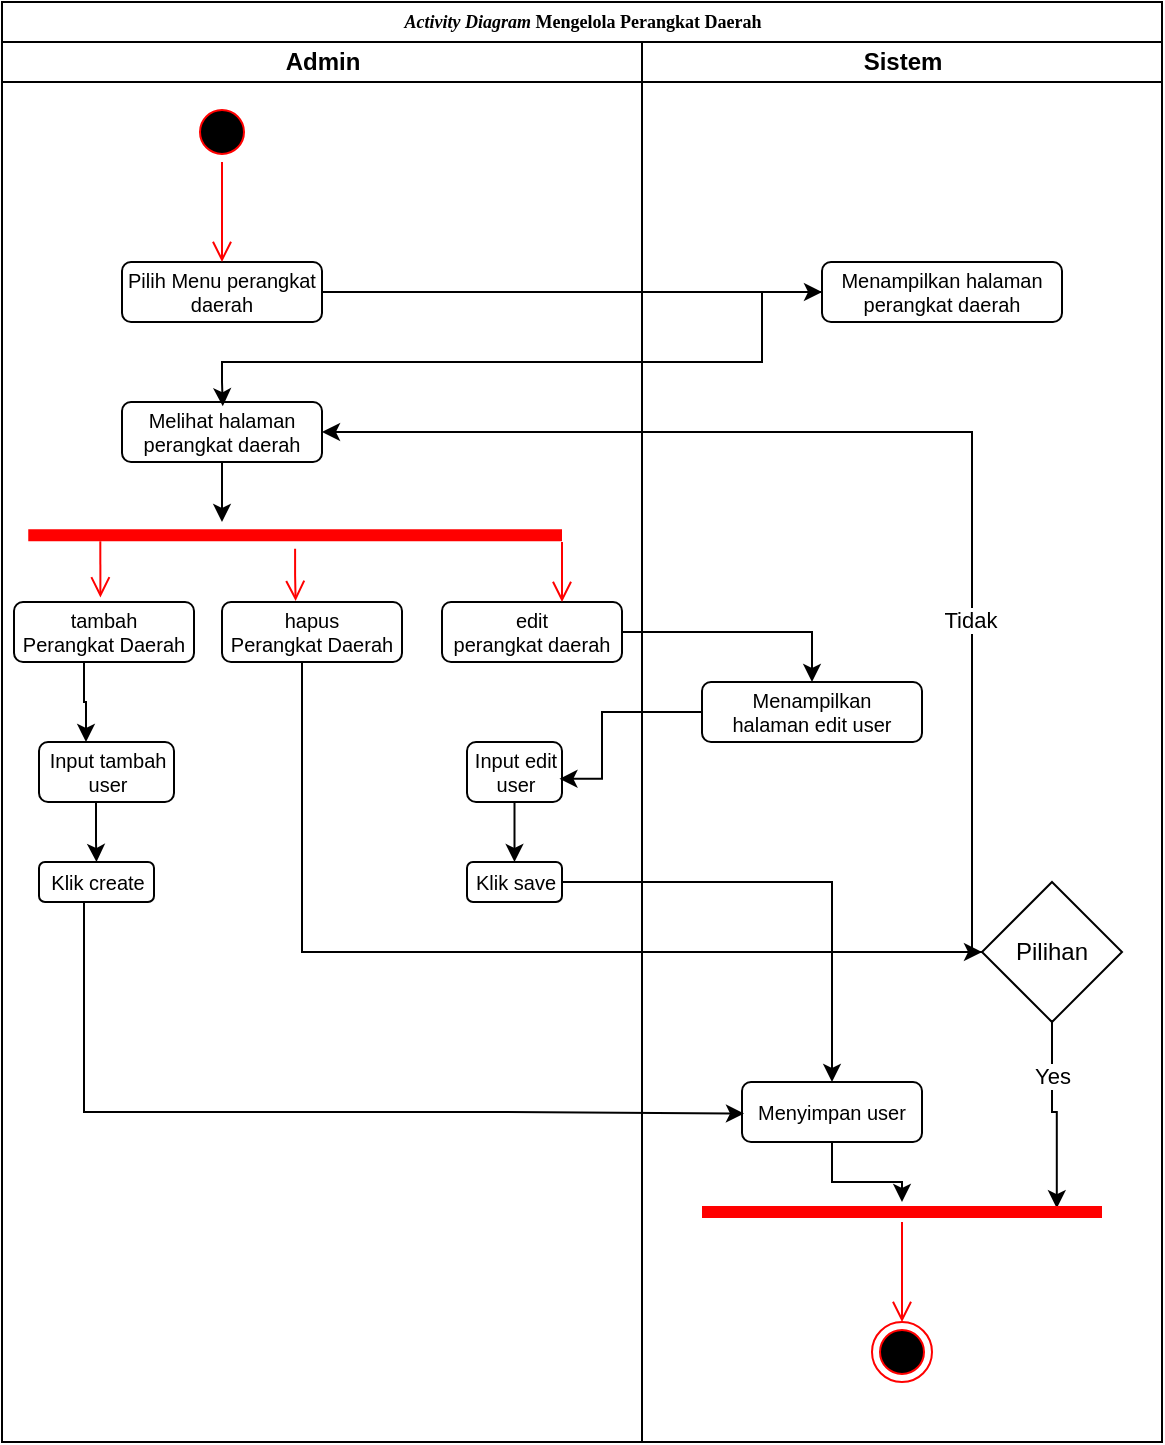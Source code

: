 <mxfile version="24.8.6">
  <diagram name="Halaman-1" id="8Cbx36IKmObggfLG2oRO">
    <mxGraphModel dx="926" dy="474" grid="1" gridSize="10" guides="1" tooltips="1" connect="1" arrows="1" fold="1" page="1" pageScale="1" pageWidth="827" pageHeight="1169" math="0" shadow="0">
      <root>
        <mxCell id="0" />
        <mxCell id="1" parent="0" />
        <mxCell id="XtLXoJWHoBFLe5Qhk131-1" value="&lt;font style=&quot;font-size: 9px;&quot;&gt;&lt;b style=&quot;mso-bidi-font-weight:normal&quot;&gt;&lt;i style=&quot;mso-bidi-font-style:normal&quot;&gt;&lt;span style=&quot;font-family: &amp;quot;Times New Roman&amp;quot;, serif;&quot;&gt;Activity Diagram &lt;/span&gt;&lt;/i&gt;&lt;span style=&quot;line-height: 150%; font-family: &amp;quot;Times New Roman&amp;quot;, serif;&quot;&gt;Mengelola Perangkat Daerah&lt;br&gt;&lt;/span&gt;&lt;/b&gt;&lt;/font&gt;" style="swimlane;html=1;childLayout=stackLayout;startSize=20;rounded=0;shadow=0;labelBackgroundColor=none;strokeWidth=1;fontFamily=Verdana;fontSize=8;align=center;" vertex="1" parent="1">
          <mxGeometry x="40" y="70" width="580" height="720" as="geometry" />
        </mxCell>
        <mxCell id="XtLXoJWHoBFLe5Qhk131-2" value="Admin" style="swimlane;html=1;startSize=20;" vertex="1" parent="XtLXoJWHoBFLe5Qhk131-1">
          <mxGeometry y="20" width="320" height="700" as="geometry" />
        </mxCell>
        <mxCell id="XtLXoJWHoBFLe5Qhk131-3" value="&lt;font style=&quot;font-size: 10px;&quot;&gt;Pilih Menu perangkat daerah&lt;br&gt;&lt;/font&gt;" style="rounded=1;whiteSpace=wrap;html=1;fontSize=10;" vertex="1" parent="XtLXoJWHoBFLe5Qhk131-2">
          <mxGeometry x="60" y="110" width="100" height="30" as="geometry" />
        </mxCell>
        <mxCell id="XtLXoJWHoBFLe5Qhk131-4" style="edgeStyle=orthogonalEdgeStyle;rounded=0;orthogonalLoop=1;jettySize=auto;html=1;" edge="1" parent="XtLXoJWHoBFLe5Qhk131-2" source="XtLXoJWHoBFLe5Qhk131-5">
          <mxGeometry relative="1" as="geometry">
            <mxPoint x="110" y="240" as="targetPoint" />
          </mxGeometry>
        </mxCell>
        <mxCell id="XtLXoJWHoBFLe5Qhk131-5" value="&lt;div style=&quot;font-size: 10px;&quot;&gt;&lt;font style=&quot;font-size: 10px;&quot;&gt;Melihat halaman&lt;/font&gt;&lt;/div&gt;&lt;div style=&quot;font-size: 10px;&quot;&gt;perangkat daerah&lt;br&gt;&lt;/div&gt;" style="rounded=1;whiteSpace=wrap;html=1;fontSize=10;" vertex="1" parent="XtLXoJWHoBFLe5Qhk131-2">
          <mxGeometry x="60" y="180" width="100" height="30" as="geometry" />
        </mxCell>
        <mxCell id="XtLXoJWHoBFLe5Qhk131-6" style="edgeStyle=orthogonalEdgeStyle;rounded=0;orthogonalLoop=1;jettySize=auto;html=1;" edge="1" parent="XtLXoJWHoBFLe5Qhk131-2" source="XtLXoJWHoBFLe5Qhk131-7" target="XtLXoJWHoBFLe5Qhk131-12">
          <mxGeometry relative="1" as="geometry">
            <Array as="points">
              <mxPoint x="41" y="330" />
              <mxPoint x="42" y="330" />
            </Array>
          </mxGeometry>
        </mxCell>
        <mxCell id="XtLXoJWHoBFLe5Qhk131-7" value="&lt;div style=&quot;font-size: 10px;&quot;&gt;&lt;font style=&quot;font-size: 10px;&quot;&gt;tambah&lt;/font&gt;&lt;/div&gt;&lt;div style=&quot;font-size: 10px;&quot;&gt;Perangkat Daerah&lt;font style=&quot;font-size: 10px;&quot;&gt;&lt;br style=&quot;font-size: 10px;&quot;&gt;&lt;/font&gt;&lt;/div&gt;" style="rounded=1;whiteSpace=wrap;html=1;fontSize=10;" vertex="1" parent="XtLXoJWHoBFLe5Qhk131-2">
          <mxGeometry x="6" y="280" width="90" height="30" as="geometry" />
        </mxCell>
        <mxCell id="XtLXoJWHoBFLe5Qhk131-9" value="&lt;div style=&quot;font-size: 10px;&quot;&gt;&lt;font style=&quot;font-size: 10px;&quot;&gt;hapus&lt;/font&gt;&lt;/div&gt;&lt;div style=&quot;font-size: 10px;&quot;&gt;Perangkat Daerah&lt;font style=&quot;font-size: 10px;&quot;&gt;&lt;br style=&quot;font-size: 10px;&quot;&gt;&lt;/font&gt;&lt;/div&gt;" style="rounded=1;whiteSpace=wrap;html=1;fontSize=10;" vertex="1" parent="XtLXoJWHoBFLe5Qhk131-2">
          <mxGeometry x="110" y="280" width="90" height="30" as="geometry" />
        </mxCell>
        <mxCell id="XtLXoJWHoBFLe5Qhk131-10" value="&lt;div style=&quot;font-size: 10px;&quot;&gt;&lt;font style=&quot;font-size: 10px;&quot;&gt;edit&lt;/font&gt;&lt;/div&gt;&lt;div style=&quot;font-size: 10px;&quot;&gt;perangkat daerah&lt;font style=&quot;font-size: 10px;&quot;&gt;&lt;br style=&quot;font-size: 10px;&quot;&gt;&lt;/font&gt;&lt;/div&gt;" style="rounded=1;whiteSpace=wrap;html=1;fontSize=10;" vertex="1" parent="XtLXoJWHoBFLe5Qhk131-2">
          <mxGeometry x="220" y="280" width="90" height="30" as="geometry" />
        </mxCell>
        <mxCell id="XtLXoJWHoBFLe5Qhk131-11" style="edgeStyle=orthogonalEdgeStyle;rounded=0;orthogonalLoop=1;jettySize=auto;html=1;entryX=0.5;entryY=0;entryDx=0;entryDy=0;" edge="1" parent="XtLXoJWHoBFLe5Qhk131-2" source="XtLXoJWHoBFLe5Qhk131-12" target="XtLXoJWHoBFLe5Qhk131-15">
          <mxGeometry relative="1" as="geometry">
            <Array as="points">
              <mxPoint x="47" y="400" />
              <mxPoint x="47" y="400" />
            </Array>
          </mxGeometry>
        </mxCell>
        <mxCell id="XtLXoJWHoBFLe5Qhk131-12" value="&lt;div style=&quot;font-size: 10px;&quot;&gt;&lt;font style=&quot;font-size: 10px;&quot;&gt;Input tambah&lt;/font&gt;&lt;/div&gt;&lt;div style=&quot;font-size: 10px;&quot;&gt;&lt;font style=&quot;font-size: 10px;&quot;&gt;user&lt;br style=&quot;font-size: 10px;&quot;&gt;&lt;/font&gt;&lt;/div&gt;" style="rounded=1;whiteSpace=wrap;html=1;fontSize=10;" vertex="1" parent="XtLXoJWHoBFLe5Qhk131-2">
          <mxGeometry x="18.5" y="350" width="67.5" height="30" as="geometry" />
        </mxCell>
        <mxCell id="XtLXoJWHoBFLe5Qhk131-13" style="edgeStyle=orthogonalEdgeStyle;rounded=0;orthogonalLoop=1;jettySize=auto;html=1;entryX=0.5;entryY=0;entryDx=0;entryDy=0;fontSize=10;" edge="1" parent="XtLXoJWHoBFLe5Qhk131-2" source="XtLXoJWHoBFLe5Qhk131-14" target="XtLXoJWHoBFLe5Qhk131-16">
          <mxGeometry relative="1" as="geometry" />
        </mxCell>
        <mxCell id="XtLXoJWHoBFLe5Qhk131-14" value="&lt;div style=&quot;font-size: 10px;&quot;&gt;&lt;font style=&quot;font-size: 10px;&quot;&gt;Input edit&lt;/font&gt;&lt;/div&gt;&lt;div style=&quot;font-size: 10px;&quot;&gt;user&lt;font style=&quot;font-size: 10px;&quot;&gt;&lt;br style=&quot;font-size: 10px;&quot;&gt;&lt;/font&gt;&lt;/div&gt;" style="rounded=1;whiteSpace=wrap;html=1;fontSize=10;" vertex="1" parent="XtLXoJWHoBFLe5Qhk131-2">
          <mxGeometry x="232.5" y="350" width="47.5" height="30" as="geometry" />
        </mxCell>
        <mxCell id="XtLXoJWHoBFLe5Qhk131-15" value="Klik create" style="rounded=1;whiteSpace=wrap;html=1;fontSize=10;" vertex="1" parent="XtLXoJWHoBFLe5Qhk131-2">
          <mxGeometry x="18.5" y="410" width="57.5" height="20" as="geometry" />
        </mxCell>
        <mxCell id="XtLXoJWHoBFLe5Qhk131-16" value="Klik save" style="rounded=1;whiteSpace=wrap;html=1;fontSize=10;" vertex="1" parent="XtLXoJWHoBFLe5Qhk131-2">
          <mxGeometry x="232.5" y="410" width="47.5" height="20" as="geometry" />
        </mxCell>
        <mxCell id="XtLXoJWHoBFLe5Qhk131-17" value="" style="ellipse;html=1;shape=startState;fillColor=#000000;strokeColor=#ff0000;" vertex="1" parent="XtLXoJWHoBFLe5Qhk131-2">
          <mxGeometry x="95" y="30" width="30" height="30" as="geometry" />
        </mxCell>
        <mxCell id="XtLXoJWHoBFLe5Qhk131-18" value="" style="edgeStyle=orthogonalEdgeStyle;html=1;verticalAlign=bottom;endArrow=open;endSize=8;strokeColor=#ff0000;rounded=0;" edge="1" parent="XtLXoJWHoBFLe5Qhk131-2" source="XtLXoJWHoBFLe5Qhk131-17">
          <mxGeometry relative="1" as="geometry">
            <mxPoint x="110" y="110" as="targetPoint" />
          </mxGeometry>
        </mxCell>
        <mxCell id="XtLXoJWHoBFLe5Qhk131-19" value="" style="shape=line;html=1;strokeWidth=6;strokeColor=#ff0000;" vertex="1" parent="XtLXoJWHoBFLe5Qhk131-2">
          <mxGeometry x="13.13" y="240" width="266.87" height="13.34" as="geometry" />
        </mxCell>
        <mxCell id="XtLXoJWHoBFLe5Qhk131-20" value="" style="edgeStyle=orthogonalEdgeStyle;html=1;verticalAlign=bottom;endArrow=open;endSize=8;strokeColor=#ff0000;rounded=0;entryX=0.409;entryY=-0.017;entryDx=0;entryDy=0;entryPerimeter=0;" edge="1" parent="XtLXoJWHoBFLe5Qhk131-2" source="XtLXoJWHoBFLe5Qhk131-19" target="XtLXoJWHoBFLe5Qhk131-9">
          <mxGeometry relative="1" as="geometry">
            <mxPoint x="113" y="280" as="targetPoint" />
          </mxGeometry>
        </mxCell>
        <mxCell id="XtLXoJWHoBFLe5Qhk131-21" value="" style="edgeStyle=orthogonalEdgeStyle;html=1;verticalAlign=bottom;endArrow=open;endSize=8;strokeColor=#ff0000;rounded=0;" edge="1" parent="XtLXoJWHoBFLe5Qhk131-2">
          <mxGeometry relative="1" as="geometry">
            <mxPoint x="280" y="280" as="targetPoint" />
            <mxPoint x="280" y="250" as="sourcePoint" />
          </mxGeometry>
        </mxCell>
        <mxCell id="XtLXoJWHoBFLe5Qhk131-22" value="" style="edgeStyle=orthogonalEdgeStyle;html=1;verticalAlign=bottom;endArrow=open;endSize=8;strokeColor=#ff0000;rounded=0;exitX=0.135;exitY=0.722;exitDx=0;exitDy=0;exitPerimeter=0;entryX=0.48;entryY=-0.077;entryDx=0;entryDy=0;entryPerimeter=0;" edge="1" parent="XtLXoJWHoBFLe5Qhk131-2" source="XtLXoJWHoBFLe5Qhk131-19" target="XtLXoJWHoBFLe5Qhk131-7">
          <mxGeometry relative="1" as="geometry">
            <mxPoint x="133" y="300" as="targetPoint" />
            <mxPoint x="133" y="270" as="sourcePoint" />
          </mxGeometry>
        </mxCell>
        <mxCell id="XtLXoJWHoBFLe5Qhk131-23" value="Sistem" style="swimlane;html=1;startSize=20;" vertex="1" parent="XtLXoJWHoBFLe5Qhk131-1">
          <mxGeometry x="320" y="20" width="260" height="700" as="geometry" />
        </mxCell>
        <mxCell id="XtLXoJWHoBFLe5Qhk131-24" value="&lt;font style=&quot;font-size: 10px;&quot;&gt;Menampilkan halaman perangkat daerah&lt;br&gt;&lt;/font&gt;" style="rounded=1;whiteSpace=wrap;html=1;fontSize=10;" vertex="1" parent="XtLXoJWHoBFLe5Qhk131-23">
          <mxGeometry x="90" y="110" width="120" height="30" as="geometry" />
        </mxCell>
        <mxCell id="XtLXoJWHoBFLe5Qhk131-25" style="edgeStyle=orthogonalEdgeStyle;rounded=0;orthogonalLoop=1;jettySize=auto;html=1;" edge="1" parent="XtLXoJWHoBFLe5Qhk131-23" source="XtLXoJWHoBFLe5Qhk131-26" target="XtLXoJWHoBFLe5Qhk131-31">
          <mxGeometry relative="1" as="geometry" />
        </mxCell>
        <mxCell id="XtLXoJWHoBFLe5Qhk131-26" value="&lt;font style=&quot;font-size: 10px;&quot;&gt;Menyimpan user&lt;/font&gt;" style="rounded=1;whiteSpace=wrap;html=1;fontSize=10;" vertex="1" parent="XtLXoJWHoBFLe5Qhk131-23">
          <mxGeometry x="50" y="520" width="90" height="30" as="geometry" />
        </mxCell>
        <mxCell id="XtLXoJWHoBFLe5Qhk131-27" value="&lt;div style=&quot;font-size: 10px;&quot;&gt;Menampilkan&lt;/div&gt;&lt;div style=&quot;font-size: 10px;&quot;&gt;halaman edit user&lt;br style=&quot;font-size: 10px;&quot;&gt;&lt;/div&gt;" style="rounded=1;whiteSpace=wrap;html=1;fontSize=10;" vertex="1" parent="XtLXoJWHoBFLe5Qhk131-23">
          <mxGeometry x="30" y="320" width="110" height="30" as="geometry" />
        </mxCell>
        <mxCell id="XtLXoJWHoBFLe5Qhk131-28" style="edgeStyle=orthogonalEdgeStyle;rounded=0;orthogonalLoop=1;jettySize=auto;html=1;entryX=0.887;entryY=0.31;entryDx=0;entryDy=0;entryPerimeter=0;" edge="1" parent="XtLXoJWHoBFLe5Qhk131-23" source="XtLXoJWHoBFLe5Qhk131-30" target="XtLXoJWHoBFLe5Qhk131-31">
          <mxGeometry relative="1" as="geometry">
            <mxPoint x="204" y="570" as="targetPoint" />
          </mxGeometry>
        </mxCell>
        <mxCell id="XtLXoJWHoBFLe5Qhk131-29" value="Yes" style="edgeLabel;html=1;align=center;verticalAlign=middle;resizable=0;points=[];" vertex="1" connectable="0" parent="XtLXoJWHoBFLe5Qhk131-28">
          <mxGeometry x="-0.446" relative="1" as="geometry">
            <mxPoint as="offset" />
          </mxGeometry>
        </mxCell>
        <mxCell id="XtLXoJWHoBFLe5Qhk131-30" value="Pilihan" style="rhombus;whiteSpace=wrap;html=1;" vertex="1" parent="XtLXoJWHoBFLe5Qhk131-23">
          <mxGeometry x="170" y="420" width="70" height="70" as="geometry" />
        </mxCell>
        <mxCell id="XtLXoJWHoBFLe5Qhk131-31" value="" style="shape=line;html=1;strokeWidth=6;strokeColor=#ff0000;" vertex="1" parent="XtLXoJWHoBFLe5Qhk131-23">
          <mxGeometry x="30" y="580" width="200" height="10" as="geometry" />
        </mxCell>
        <mxCell id="XtLXoJWHoBFLe5Qhk131-32" value="" style="edgeStyle=orthogonalEdgeStyle;html=1;verticalAlign=bottom;endArrow=open;endSize=8;strokeColor=#ff0000;rounded=0;" edge="1" parent="XtLXoJWHoBFLe5Qhk131-23" source="XtLXoJWHoBFLe5Qhk131-31">
          <mxGeometry relative="1" as="geometry">
            <mxPoint x="130" y="640" as="targetPoint" />
          </mxGeometry>
        </mxCell>
        <mxCell id="XtLXoJWHoBFLe5Qhk131-33" value="" style="ellipse;html=1;shape=endState;fillColor=#000000;strokeColor=#ff0000;" vertex="1" parent="XtLXoJWHoBFLe5Qhk131-23">
          <mxGeometry x="115" y="640" width="30" height="30" as="geometry" />
        </mxCell>
        <mxCell id="XtLXoJWHoBFLe5Qhk131-34" style="edgeStyle=orthogonalEdgeStyle;rounded=0;orthogonalLoop=1;jettySize=auto;html=1;entryX=0;entryY=0.5;entryDx=0;entryDy=0;" edge="1" parent="XtLXoJWHoBFLe5Qhk131-1" source="XtLXoJWHoBFLe5Qhk131-3" target="XtLXoJWHoBFLe5Qhk131-24">
          <mxGeometry relative="1" as="geometry" />
        </mxCell>
        <mxCell id="XtLXoJWHoBFLe5Qhk131-35" style="edgeStyle=orthogonalEdgeStyle;rounded=0;orthogonalLoop=1;jettySize=auto;html=1;entryX=0.504;entryY=0.071;entryDx=0;entryDy=0;entryPerimeter=0;" edge="1" parent="XtLXoJWHoBFLe5Qhk131-1" source="XtLXoJWHoBFLe5Qhk131-24" target="XtLXoJWHoBFLe5Qhk131-5">
          <mxGeometry relative="1" as="geometry">
            <Array as="points">
              <mxPoint x="380" y="180" />
              <mxPoint x="110" y="180" />
              <mxPoint x="110" y="190" />
              <mxPoint x="110" y="190" />
            </Array>
          </mxGeometry>
        </mxCell>
        <mxCell id="XtLXoJWHoBFLe5Qhk131-36" style="edgeStyle=orthogonalEdgeStyle;rounded=0;orthogonalLoop=1;jettySize=auto;html=1;entryX=0.011;entryY=0.526;entryDx=0;entryDy=0;entryPerimeter=0;" edge="1" parent="XtLXoJWHoBFLe5Qhk131-1" source="XtLXoJWHoBFLe5Qhk131-15" target="XtLXoJWHoBFLe5Qhk131-26">
          <mxGeometry relative="1" as="geometry">
            <Array as="points">
              <mxPoint x="41" y="555" />
              <mxPoint x="250" y="555" />
            </Array>
          </mxGeometry>
        </mxCell>
        <mxCell id="XtLXoJWHoBFLe5Qhk131-37" style="edgeStyle=orthogonalEdgeStyle;rounded=0;orthogonalLoop=1;jettySize=auto;html=1;entryX=0.5;entryY=0;entryDx=0;entryDy=0;" edge="1" parent="XtLXoJWHoBFLe5Qhk131-1" source="XtLXoJWHoBFLe5Qhk131-10" target="XtLXoJWHoBFLe5Qhk131-27">
          <mxGeometry relative="1" as="geometry">
            <mxPoint x="380" y="315" as="targetPoint" />
          </mxGeometry>
        </mxCell>
        <mxCell id="XtLXoJWHoBFLe5Qhk131-38" style="edgeStyle=orthogonalEdgeStyle;rounded=0;orthogonalLoop=1;jettySize=auto;html=1;entryX=0.973;entryY=0.613;entryDx=0;entryDy=0;entryPerimeter=0;" edge="1" parent="XtLXoJWHoBFLe5Qhk131-1" source="XtLXoJWHoBFLe5Qhk131-27" target="XtLXoJWHoBFLe5Qhk131-14">
          <mxGeometry relative="1" as="geometry">
            <Array as="points">
              <mxPoint x="300" y="388" />
            </Array>
          </mxGeometry>
        </mxCell>
        <mxCell id="XtLXoJWHoBFLe5Qhk131-39" style="edgeStyle=orthogonalEdgeStyle;rounded=0;orthogonalLoop=1;jettySize=auto;html=1;entryX=0;entryY=0.5;entryDx=0;entryDy=0;" edge="1" parent="XtLXoJWHoBFLe5Qhk131-1" source="XtLXoJWHoBFLe5Qhk131-9" target="XtLXoJWHoBFLe5Qhk131-30">
          <mxGeometry relative="1" as="geometry">
            <mxPoint x="390" y="480" as="targetPoint" />
            <Array as="points">
              <mxPoint x="150" y="475" />
            </Array>
          </mxGeometry>
        </mxCell>
        <mxCell id="XtLXoJWHoBFLe5Qhk131-40" style="edgeStyle=orthogonalEdgeStyle;rounded=0;orthogonalLoop=1;jettySize=auto;html=1;entryX=1;entryY=0.5;entryDx=0;entryDy=0;" edge="1" parent="XtLXoJWHoBFLe5Qhk131-1" source="XtLXoJWHoBFLe5Qhk131-30" target="XtLXoJWHoBFLe5Qhk131-5">
          <mxGeometry relative="1" as="geometry">
            <Array as="points">
              <mxPoint x="485" y="215" />
            </Array>
          </mxGeometry>
        </mxCell>
        <mxCell id="XtLXoJWHoBFLe5Qhk131-41" value="Tidak" style="edgeLabel;html=1;align=center;verticalAlign=middle;resizable=0;points=[];" vertex="1" connectable="0" parent="XtLXoJWHoBFLe5Qhk131-40">
          <mxGeometry x="-0.421" y="1" relative="1" as="geometry">
            <mxPoint as="offset" />
          </mxGeometry>
        </mxCell>
        <mxCell id="XtLXoJWHoBFLe5Qhk131-42" style="edgeStyle=orthogonalEdgeStyle;rounded=0;orthogonalLoop=1;jettySize=auto;html=1;entryX=0.5;entryY=0;entryDx=0;entryDy=0;" edge="1" parent="XtLXoJWHoBFLe5Qhk131-1" source="XtLXoJWHoBFLe5Qhk131-16" target="XtLXoJWHoBFLe5Qhk131-26">
          <mxGeometry relative="1" as="geometry" />
        </mxCell>
      </root>
    </mxGraphModel>
  </diagram>
</mxfile>
